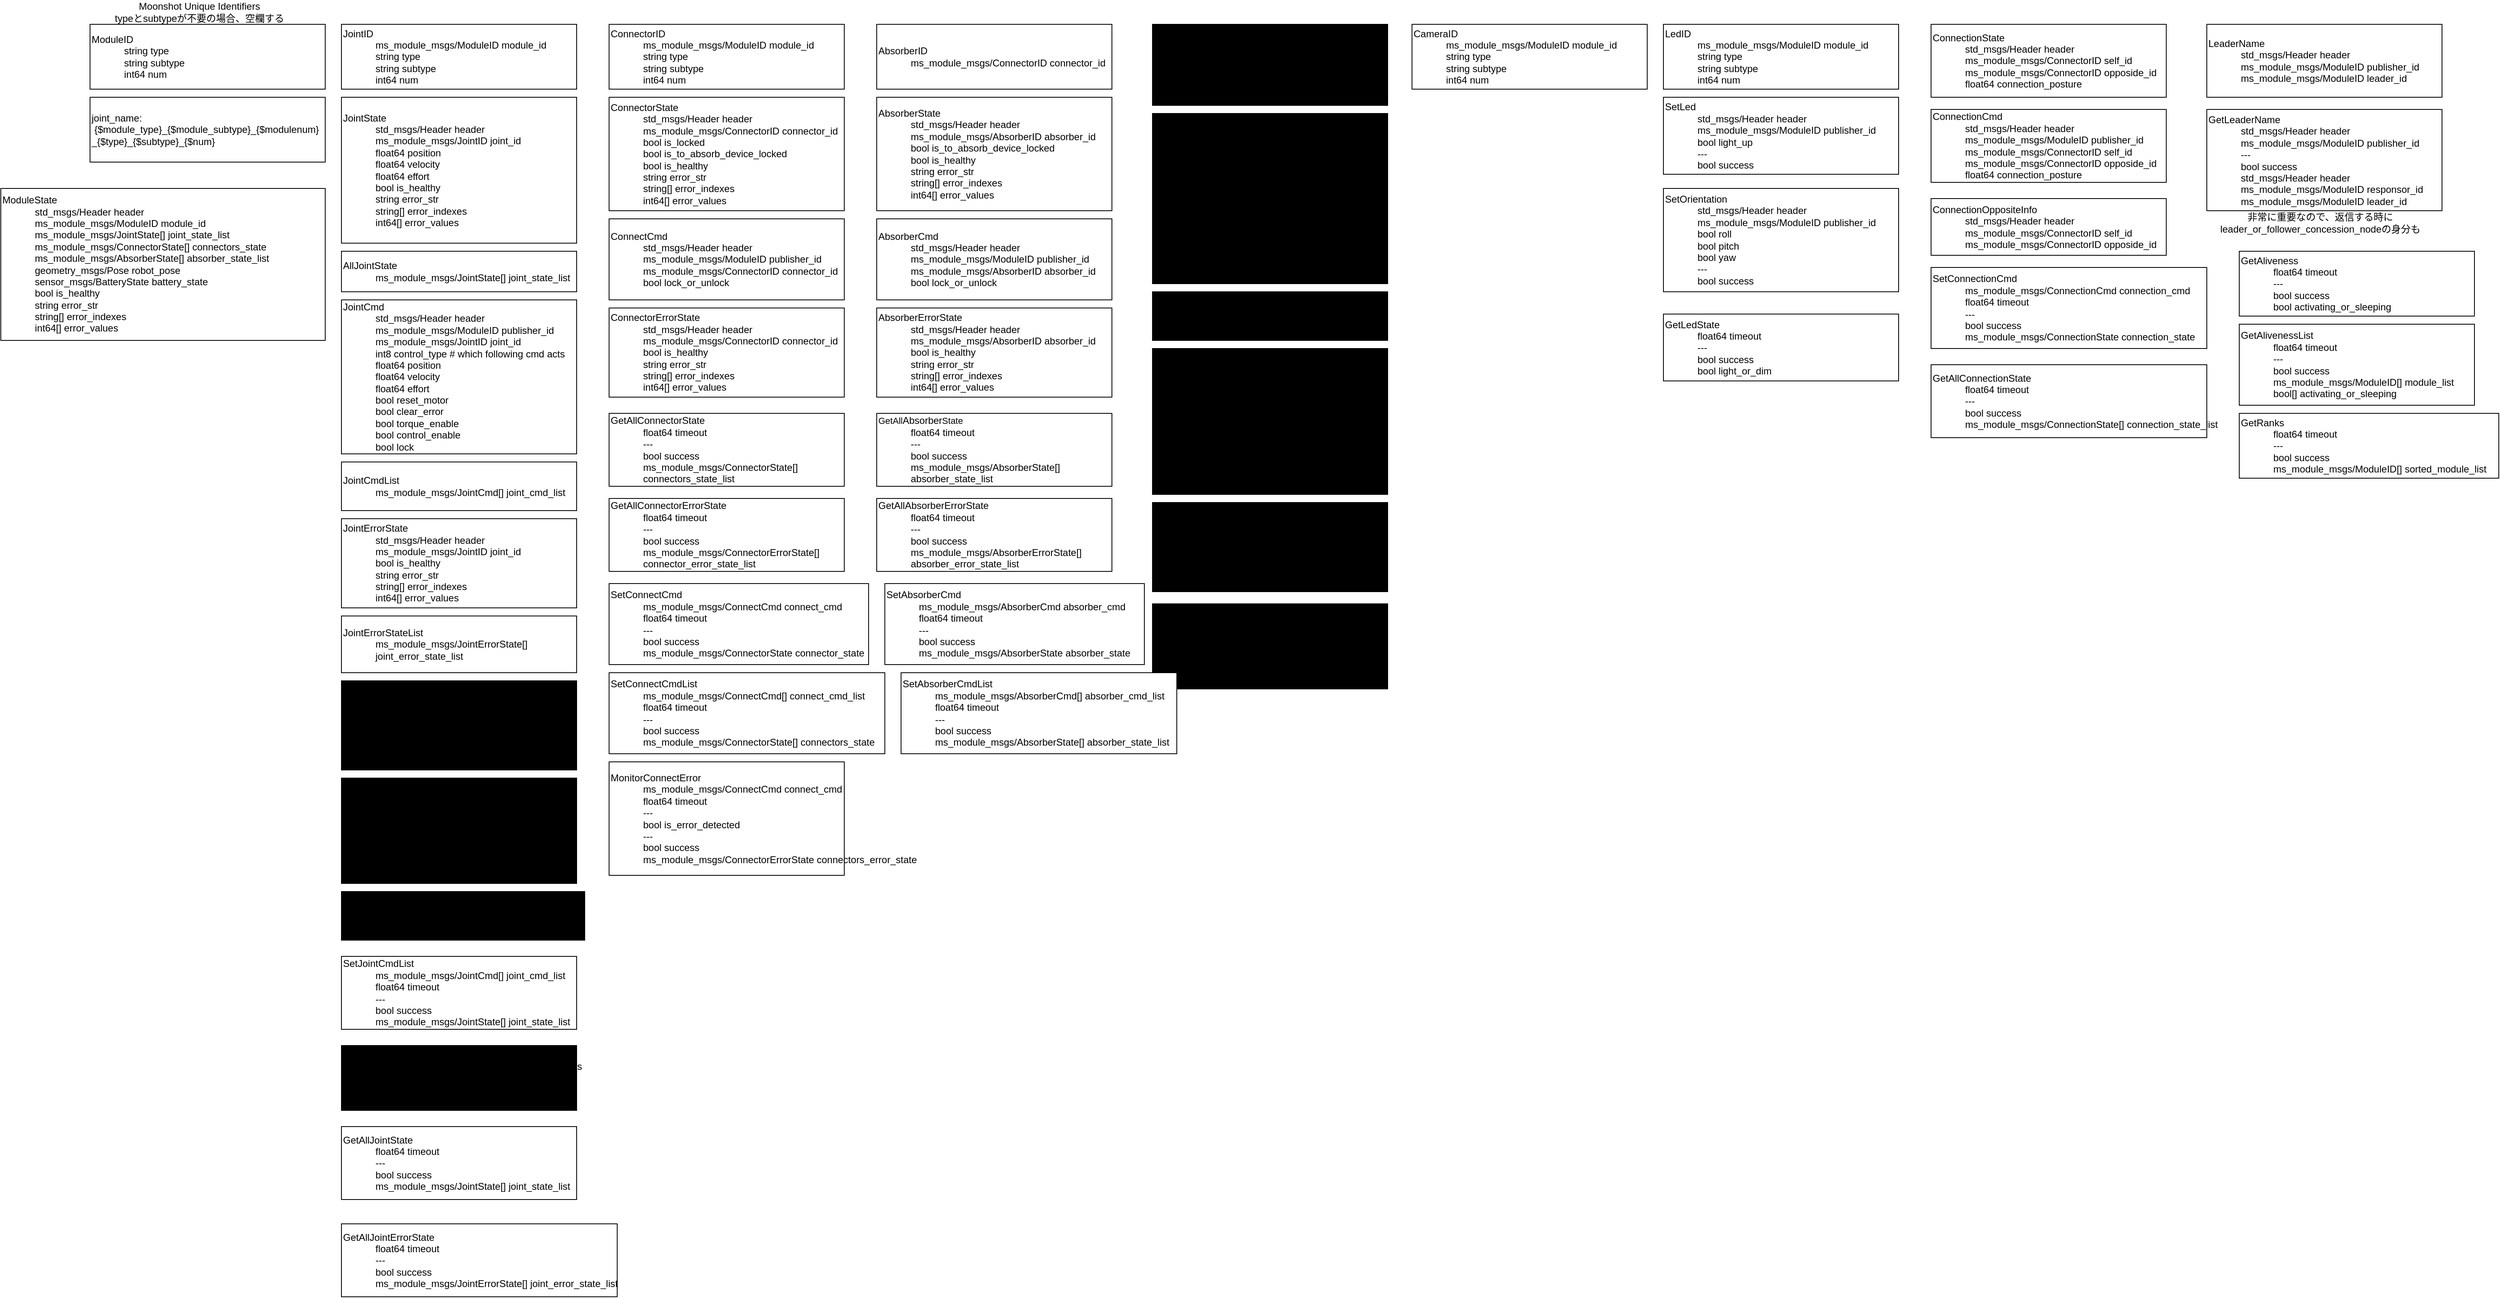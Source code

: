 <mxfile version="24.6.1" type="device">
  <diagram name="Page-1" id="bNAeaqj4cGjf8OWuCAYF">
    <mxGraphModel dx="2990" dy="621" grid="1" gridSize="10" guides="1" tooltips="1" connect="1" arrows="1" fold="1" page="1" pageScale="1" pageWidth="850" pageHeight="1100" math="0" shadow="0">
      <root>
        <mxCell id="0" />
        <mxCell id="1" parent="0" />
        <mxCell id="QrT2VM_feHwuqajHNbJx-2" value="&lt;div&gt;ConnectorID&lt;/div&gt;&lt;blockquote style=&quot;margin: 0px 0px 0px 40px; border: none; padding: 0px;&quot;&gt;ms_module_msgs/ModuleID&amp;nbsp;module_id&lt;div&gt;&lt;div&gt;string type&lt;/div&gt;&lt;div&gt;string subtype&lt;/div&gt;&lt;div&gt;&lt;span style=&quot;background-color: initial;&quot;&gt;int64 num&lt;/span&gt;&lt;/div&gt;&lt;/div&gt;&lt;/blockquote&gt;" style="rounded=0;whiteSpace=wrap;html=1;align=left;" parent="1" vertex="1">
          <mxGeometry x="-420" y="160" width="290" height="80" as="geometry" />
        </mxCell>
        <mxCell id="QrT2VM_feHwuqajHNbJx-3" value="&lt;div&gt;&lt;div&gt;MotorID&lt;/div&gt;&lt;blockquote style=&quot;margin: 0px 0px 0px 40px; border: none; padding: 0px;&quot;&gt;ms_module_msgs/MSUID module_id&lt;div&gt;ms_module_msgs/MSUID&amp;nbsp;&lt;span style=&quot;background-color: initial;&quot;&gt;proprietary_id&lt;/span&gt;&lt;/div&gt;&lt;div&gt;ms_module_msgs/MSUID&amp;nbsp;&lt;span style=&quot;background-color: initial;&quot;&gt;id&lt;/span&gt;&lt;span style=&quot;background-color: initial;&quot;&gt;&lt;br&gt;&lt;/span&gt;&lt;/div&gt;&lt;/blockquote&gt;&lt;/div&gt;" style="rounded=0;whiteSpace=wrap;html=1;align=left;fillColor=#000000;" parent="1" vertex="1">
          <mxGeometry x="250" y="160" width="290" height="100" as="geometry" />
        </mxCell>
        <mxCell id="QrT2VM_feHwuqajHNbJx-5" value="&lt;div&gt;JointID&lt;/div&gt;&lt;blockquote style=&quot;margin: 0 0 0 40px; border: none; padding: 0px;&quot;&gt;ms_module_msgs/ModuleID module_id&lt;div&gt;&lt;div&gt;string type&lt;/div&gt;&lt;div&gt;string subtype&lt;/div&gt;&lt;div&gt;&lt;span style=&quot;background-color: initial;&quot;&gt;int64 num&lt;/span&gt;&lt;/div&gt;&lt;/div&gt;&lt;/blockquote&gt;" style="rounded=0;whiteSpace=wrap;html=1;align=left;" parent="1" vertex="1">
          <mxGeometry x="-750" y="160" width="290" height="80" as="geometry" />
        </mxCell>
        <mxCell id="QrT2VM_feHwuqajHNbJx-6" value="&lt;div&gt;MotorState&lt;/div&gt;&lt;blockquote style=&quot;margin: 0 0 0 40px; border: none; padding: 0px;&quot;&gt;&lt;div&gt;&lt;div&gt;std_msgs/Header header&lt;/div&gt;&lt;/div&gt;&lt;/blockquote&gt;&lt;blockquote style=&quot;margin: 0 0 0 40px; border: none; padding: 0px;&quot;&gt;&lt;div&gt;ms_module_msgs/MotorID motor_id&lt;/div&gt;&lt;div&gt;float64 position&lt;/div&gt;&lt;div&gt;float64 velocity&lt;/div&gt;&lt;div&gt;float64 effort&lt;/div&gt;&lt;div&gt;&lt;div&gt;MoterLimits motor_limits&lt;/div&gt;&lt;/div&gt;&lt;div&gt;float64 electric_current&lt;/div&gt;&lt;div&gt;float64 electric_voltage&lt;/div&gt;&lt;div&gt;float64 temperature&lt;/div&gt;&lt;div&gt;bool is_healthy&lt;/div&gt;&lt;div&gt;&lt;div&gt;string error_str&lt;/div&gt;&lt;/div&gt;&lt;div&gt;&lt;span style=&quot;background-color: initial;&quot;&gt;string[] error_indexes&lt;/span&gt;&lt;br&gt;&lt;/div&gt;&lt;div&gt;int64[] error_values&lt;/div&gt;&lt;/blockquote&gt;" style="rounded=0;whiteSpace=wrap;html=1;align=left;fillColor=#000000;" parent="1" vertex="1">
          <mxGeometry x="250" y="270" width="290" height="210" as="geometry" />
        </mxCell>
        <mxCell id="QrT2VM_feHwuqajHNbJx-7" value="&lt;div&gt;MotorCmd&lt;/div&gt;&lt;blockquote style=&quot;margin: 0 0 0 40px; border: none; padding: 0px;&quot;&gt;&lt;div&gt;std_msgs/Header header&lt;/div&gt;&lt;div&gt;&lt;div&gt;&lt;div&gt;ms_module_msgs/ModuleID publisher_id&lt;/div&gt;&lt;div&gt;&lt;/div&gt;&lt;/div&gt;&lt;/div&gt;&lt;div&gt;ms_module_msgs/MotorID motor_id&lt;/div&gt;&lt;div&gt;int8 control_type&amp;nbsp;&lt;span style=&quot;background-color: initial;&quot;&gt;# which following cmd acts&lt;/span&gt;&lt;/div&gt;&lt;div&gt;float64 position&lt;/div&gt;&lt;div&gt;float64 velocity&lt;/div&gt;&lt;div&gt;&lt;span style=&quot;background-color: initial;&quot;&gt;float64 effort&lt;/span&gt;&lt;/div&gt;&lt;div&gt;&lt;span style=&quot;background-color: initial;&quot;&gt;bool reset&lt;/span&gt;&lt;br&gt;&lt;/div&gt;&lt;div&gt;bool torque_enable&lt;/div&gt;&lt;div&gt;bool control_enable&lt;/div&gt;&lt;div&gt;bool lock&lt;/div&gt;&lt;/blockquote&gt;" style="rounded=0;whiteSpace=wrap;html=1;align=left;fillColor=#000000;" parent="1" vertex="1">
          <mxGeometry x="250" y="560" width="290" height="180" as="geometry" />
        </mxCell>
        <mxCell id="QrT2VM_feHwuqajHNbJx-10" value="&lt;div&gt;JointState&lt;/div&gt;&lt;blockquote style=&quot;margin: 0 0 0 40px; border: none; padding: 0px;&quot;&gt;&lt;div&gt;std_msgs/Header header&lt;/div&gt;&lt;div&gt;ms_module_msgs/JointID joint_id&lt;/div&gt;&lt;div&gt;float64 position&lt;/div&gt;&lt;div&gt;float64 velocity&lt;/div&gt;&lt;div&gt;float64 effort&lt;/div&gt;&lt;div&gt;&lt;span style=&quot;background-color: initial;&quot;&gt;bool is_healthy&lt;/span&gt;&lt;br&gt;&lt;/div&gt;&lt;div&gt;string error_str&lt;/div&gt;&lt;div&gt;string[] error_indexes&lt;/div&gt;&lt;div&gt;int64[] error_values&lt;/div&gt;&lt;/blockquote&gt;" style="rounded=0;whiteSpace=wrap;html=1;align=left;" parent="1" vertex="1">
          <mxGeometry x="-750" y="250" width="290" height="180" as="geometry" />
        </mxCell>
        <mxCell id="QrT2VM_feHwuqajHNbJx-11" value="&lt;div&gt;JointCmdList&lt;/div&gt;&lt;blockquote style=&quot;margin: 0 0 0 40px; border: none; padding: 0px;&quot;&gt;&lt;span style=&quot;background-color: initial;&quot;&gt;ms_module_msgs/&lt;/span&gt;JointCmd[] joint_cmd_list&lt;br&gt;&lt;/blockquote&gt;" style="rounded=0;whiteSpace=wrap;html=1;align=left;" parent="1" vertex="1">
          <mxGeometry x="-750" y="700" width="290" height="60" as="geometry" />
        </mxCell>
        <mxCell id="QrT2VM_feHwuqajHNbJx-12" value="&lt;div&gt;JointCmd&lt;/div&gt;&lt;blockquote style=&quot;margin: 0 0 0 40px; border: none; padding: 0px;&quot;&gt;&lt;div&gt;std_msgs/Header header&lt;/div&gt;&lt;div&gt;&lt;div&gt;ms_module_msgs/ModuleID publisher_id&lt;/div&gt;&lt;div&gt;&lt;/div&gt;&lt;/div&gt;&lt;div&gt;ms_module_msgs/JointID joint_id&lt;/div&gt;&lt;div&gt;&lt;div&gt;int8 control_type # which following cmd acts&lt;/div&gt;&lt;/div&gt;&lt;div&gt;float64 position&lt;/div&gt;&lt;div&gt;float64 velocity&lt;/div&gt;&lt;div&gt;float64 effort&lt;/div&gt;&lt;div&gt;&lt;div&gt;bool reset_motor&lt;/div&gt;&lt;/div&gt;&lt;div&gt;bool clear_error&lt;/div&gt;&lt;div&gt;bool torque_enable&lt;/div&gt;&lt;div&gt;bool control_enable&lt;/div&gt;&lt;div&gt;bool lock&lt;br&gt;&lt;/div&gt;&lt;/blockquote&gt;" style="rounded=0;whiteSpace=wrap;html=1;align=left;" parent="1" vertex="1">
          <mxGeometry x="-750" y="500" width="290" height="190" as="geometry" />
        </mxCell>
        <mxCell id="QrT2VM_feHwuqajHNbJx-13" value="&lt;div&gt;ConnectorState&lt;/div&gt;&lt;blockquote style=&quot;margin: 0 0 0 40px; border: none; padding: 0px;&quot;&gt;&lt;div&gt;std_msgs/Header header&lt;/div&gt;&lt;div&gt;ms_module_msgs/ConnectorID connector_id&lt;/div&gt;&lt;div&gt;&lt;div&gt;bool is_locked&lt;/div&gt;&lt;div&gt;bool is_to_absorb_device_locked&lt;/div&gt;&lt;div&gt;&lt;span style=&quot;background-color: initial;&quot;&gt;bool is_healthy&lt;/span&gt;&lt;br&gt;&lt;/div&gt;&lt;/div&gt;&lt;div&gt;string error_str&lt;/div&gt;&lt;div&gt;string[] error_indexes&lt;/div&gt;&lt;div&gt;int64[] error_values&lt;/div&gt;&lt;/blockquote&gt;" style="rounded=0;whiteSpace=wrap;html=1;align=left;" parent="1" vertex="1">
          <mxGeometry x="-420" y="250" width="290" height="140" as="geometry" />
        </mxCell>
        <mxCell id="QrT2VM_feHwuqajHNbJx-15" value="&lt;div&gt;ConnectionState&lt;/div&gt;&lt;blockquote style=&quot;margin: 0 0 0 40px; border: none; padding: 0px;&quot;&gt;&lt;div&gt;std_msgs/Header header&lt;/div&gt;&lt;div&gt;ms_module_msgs/ConnectorID self_id&lt;/div&gt;&lt;div&gt;ms_module_msgs/ConnectorID opposide_id&lt;/div&gt;&lt;div&gt;&lt;span style=&quot;background-color: initial;&quot;&gt;float64 connection_posture&lt;/span&gt;&lt;/div&gt;&lt;/blockquote&gt;" style="rounded=0;whiteSpace=wrap;html=1;align=left;" parent="1" vertex="1">
          <mxGeometry x="1210" y="160" width="290" height="90" as="geometry" />
        </mxCell>
        <mxCell id="QrT2VM_feHwuqajHNbJx-17" value="&lt;div&gt;ConnectionCmd&lt;/div&gt;&lt;blockquote style=&quot;margin: 0 0 0 40px; border: none; padding: 0px;&quot;&gt;&lt;div&gt;std_msgs/Header header&lt;/div&gt;&lt;div&gt;&lt;div&gt;&lt;div&gt;ms_module_msgs/ModuleID publisher_id&lt;/div&gt;&lt;div&gt;&lt;/div&gt;&lt;/div&gt;&lt;/div&gt;&lt;div&gt;ms_module_msgs/ConnectorID self_id&lt;/div&gt;&lt;div&gt;ms_module_msgs/ConnectorID opposide_id&lt;/div&gt;&lt;div&gt;&lt;span style=&quot;background-color: initial;&quot;&gt;float64 connection_posture&lt;/span&gt;&lt;/div&gt;&lt;/blockquote&gt;" style="rounded=0;whiteSpace=wrap;html=1;align=left;" parent="1" vertex="1">
          <mxGeometry x="1210" y="265" width="290" height="90" as="geometry" />
        </mxCell>
        <mxCell id="QrT2VM_feHwuqajHNbJx-19" value="&lt;div&gt;&lt;span style=&quot;text-align: center; text-wrap: nowrap; background-color: rgb(255, 255, 255);&quot;&gt;&lt;font style=&quot;font-size: 12px;&quot;&gt;ConnectionOppositeInfo&lt;/font&gt;&lt;/span&gt;&lt;/div&gt;&lt;blockquote style=&quot;margin: 0 0 0 40px; border: none; padding: 0px;&quot;&gt;&lt;div&gt;std_msgs/Header header&lt;/div&gt;&lt;div&gt;&lt;div&gt;ms_module_msgs/ConnectorID self_id&lt;/div&gt;&lt;/div&gt;&lt;div&gt;ms_module_msgs/ConnectorID opposide_id&lt;/div&gt;&lt;/blockquote&gt;" style="rounded=0;whiteSpace=wrap;html=1;align=left;" parent="1" vertex="1">
          <mxGeometry x="1210" y="375" width="290" height="70" as="geometry" />
        </mxCell>
        <mxCell id="QrT2VM_feHwuqajHNbJx-20" value="&lt;div&gt;MotorErrorState&lt;/div&gt;&lt;blockquote style=&quot;margin: 0 0 0 40px; border: none; padding: 0px;&quot;&gt;&lt;div&gt;&lt;div&gt;std_msgs/Header header&lt;/div&gt;&lt;/div&gt;&lt;/blockquote&gt;&lt;blockquote style=&quot;margin: 0 0 0 40px; border: none; padding: 0px;&quot;&gt;&lt;div&gt;ms_module_msgs/MotorID motor_id&lt;/div&gt;&lt;div&gt;bool is_healthy&lt;/div&gt;&lt;div&gt;&lt;div&gt;string error_str&lt;/div&gt;&lt;/div&gt;&lt;div&gt;&lt;span style=&quot;background-color: initial;&quot;&gt;string[] error_indexes&lt;/span&gt;&lt;br&gt;&lt;/div&gt;&lt;div&gt;int64[] error_values&lt;/div&gt;&lt;/blockquote&gt;" style="rounded=0;whiteSpace=wrap;html=1;align=left;fillColor=#000000;" parent="1" vertex="1">
          <mxGeometry x="250" y="750" width="290" height="110" as="geometry" />
        </mxCell>
        <mxCell id="QrT2VM_feHwuqajHNbJx-21" value="&lt;div&gt;ConnectorErrorState&lt;/div&gt;&lt;blockquote style=&quot;margin: 0 0 0 40px; border: none; padding: 0px;&quot;&gt;&lt;div&gt;&lt;div&gt;std_msgs/Header header&lt;/div&gt;&lt;/div&gt;&lt;/blockquote&gt;&lt;blockquote style=&quot;margin: 0 0 0 40px; border: none; padding: 0px;&quot;&gt;&lt;div&gt;ms_module_msgs/ConnectorID connector_id&lt;/div&gt;&lt;div&gt;bool is_healthy&lt;/div&gt;&lt;div&gt;&lt;div&gt;string error_str&lt;/div&gt;&lt;/div&gt;&lt;div&gt;&lt;span style=&quot;background-color: initial;&quot;&gt;string[] error_indexes&lt;/span&gt;&lt;br&gt;&lt;/div&gt;&lt;div&gt;int64[] error_values&lt;/div&gt;&lt;/blockquote&gt;" style="rounded=0;whiteSpace=wrap;html=1;align=left;" parent="1" vertex="1">
          <mxGeometry x="-420" y="510" width="290" height="110" as="geometry" />
        </mxCell>
        <mxCell id="QrT2VM_feHwuqajHNbJx-22" value="&lt;div&gt;JointErrorState&lt;/div&gt;&lt;blockquote style=&quot;margin: 0 0 0 40px; border: none; padding: 0px;&quot;&gt;&lt;div&gt;&lt;div&gt;std_msgs/Header header&lt;/div&gt;&lt;/div&gt;&lt;/blockquote&gt;&lt;blockquote style=&quot;margin: 0 0 0 40px; border: none; padding: 0px;&quot;&gt;&lt;div&gt;ms_module_msgs/JointID joint_id&lt;/div&gt;&lt;div&gt;bool is_healthy&lt;/div&gt;&lt;div&gt;&lt;div&gt;string error_str&lt;/div&gt;&lt;/div&gt;&lt;div&gt;&lt;span style=&quot;background-color: initial;&quot;&gt;string[] error_indexes&lt;/span&gt;&lt;br&gt;&lt;/div&gt;&lt;div&gt;int64[] error_values&lt;/div&gt;&lt;/blockquote&gt;" style="rounded=0;whiteSpace=wrap;html=1;align=left;" parent="1" vertex="1">
          <mxGeometry x="-750" y="770" width="290" height="110" as="geometry" />
        </mxCell>
        <mxCell id="QrT2VM_feHwuqajHNbJx-23" value="&lt;div&gt;ConnectCmd&lt;/div&gt;&lt;blockquote style=&quot;margin: 0 0 0 40px; border: none; padding: 0px;&quot;&gt;&lt;div&gt;std_msgs/Header header&lt;/div&gt;&lt;div&gt;&lt;div&gt;&lt;div&gt;ms_module_msgs/ModuleID publisher_id&lt;/div&gt;&lt;div&gt;&lt;/div&gt;&lt;/div&gt;&lt;/div&gt;&lt;div&gt;ms_module_msgs/ConnectorID&amp;nbsp;&lt;span style=&quot;background-color: initial;&quot;&gt;connector_id&lt;/span&gt;&lt;/div&gt;&lt;div&gt;&lt;div&gt;bool lock_or_unlock&lt;/div&gt;&lt;/div&gt;&lt;/blockquote&gt;" style="rounded=0;whiteSpace=wrap;html=1;align=left;" parent="1" vertex="1">
          <mxGeometry x="-420" y="400" width="290" height="100" as="geometry" />
        </mxCell>
        <mxCell id="QrT2VM_feHwuqajHNbJx-25" value="&lt;div&gt;SetJointCmdList&lt;/div&gt;&lt;blockquote style=&quot;margin: 0 0 0 40px; border: none; padding: 0px;&quot;&gt;ms_module_msgs/&lt;span style=&quot;background-color: initial;&quot;&gt;JointCmd[] joint_cmd_list&lt;/span&gt;&lt;div&gt;float64 timeout&lt;/div&gt;&lt;div&gt;---&lt;/div&gt;&lt;div&gt;bool success&lt;/div&gt;&lt;div&gt;&lt;div&gt;&lt;span style=&quot;background-color: initial;&quot;&gt;ms_module_msgs/&lt;/span&gt;JointState[] joint_state_list&lt;/div&gt;&lt;blockquote style=&quot;margin: 0px 0px 0px 40px; border: none; padding: 0px;&quot;&gt;&lt;/blockquote&gt;&lt;/div&gt;&lt;blockquote style=&quot;margin: 0px 0px 0px 40px; border: none; padding: 0px;&quot;&gt;&lt;/blockquote&gt;&lt;/blockquote&gt;" style="rounded=0;whiteSpace=wrap;html=1;align=left;" parent="1" vertex="1">
          <mxGeometry x="-750" y="1310" width="290" height="90" as="geometry" />
        </mxCell>
        <mxCell id="QrT2VM_feHwuqajHNbJx-26" value="&lt;div&gt;SetJointsLimits&lt;/div&gt;&lt;blockquote style=&quot;margin: 0 0 0 40px; border: none; padding: 0px;&quot;&gt;ms_module_msgs/&lt;span style=&quot;background-color: initial;&quot;&gt;JointLimitsCmd&lt;/span&gt;[]&amp;nbsp;&lt;span style=&quot;background-color: initial;&quot;&gt;joints_limits&lt;/span&gt;&lt;div&gt;float64 timeout&lt;/div&gt;&lt;div&gt;---&lt;/div&gt;&lt;div&gt;bool success&lt;/div&gt;&lt;div&gt;&lt;blockquote style=&quot;margin: 0px 0px 0px 40px; border: none; padding: 0px;&quot;&gt;&lt;/blockquote&gt;&lt;/div&gt;&lt;blockquote style=&quot;margin: 0px 0px 0px 40px; border: none; padding: 0px;&quot;&gt;&lt;/blockquote&gt;&lt;/blockquote&gt;" style="rounded=0;whiteSpace=wrap;html=1;align=left;fillColor=#000000;" parent="1" vertex="1">
          <mxGeometry x="-750" y="1420" width="290" height="80" as="geometry" />
        </mxCell>
        <mxCell id="QrT2VM_feHwuqajHNbJx-27" value="&lt;div&gt;MotorLimits&lt;/div&gt;&lt;blockquote style=&quot;margin: 0 0 0 40px; border: none; padding: 0px;&quot;&gt;float64 min_angle&lt;/blockquote&gt;&lt;blockquote style=&quot;margin: 0 0 0 40px; border: none; padding: 0px;&quot;&gt;float64 max_angle&lt;br&gt;&lt;/blockquote&gt;&lt;blockquote style=&quot;margin: 0 0 0 40px; border: none; padding: 0px;&quot;&gt;float64 max_velocity&lt;br&gt;&lt;/blockquote&gt;&lt;blockquote style=&quot;margin: 0 0 0 40px; border: none; padding: 0px;&quot;&gt;float64 max_effort&lt;/blockquote&gt;" style="rounded=0;whiteSpace=wrap;html=1;align=left;fillColor=#000000;" parent="1" vertex="1">
          <mxGeometry x="250" y="875" width="290" height="105" as="geometry" />
        </mxCell>
        <mxCell id="QrT2VM_feHwuqajHNbJx-28" value="&lt;div&gt;JointLimits&lt;/div&gt;&lt;blockquote style=&quot;margin: 0px 0px 0px 40px; border: none; padding: 0px;&quot;&gt;float64 min_angle&lt;/blockquote&gt;&lt;blockquote style=&quot;margin: 0px 0px 0px 40px; border: none; padding: 0px;&quot;&gt;float64 max_angle&lt;br&gt;&lt;/blockquote&gt;&lt;blockquote style=&quot;margin: 0px 0px 0px 40px; border: none; padding: 0px;&quot;&gt;float64 max_velocity&lt;br&gt;&lt;/blockquote&gt;&lt;blockquote style=&quot;margin: 0px 0px 0px 40px; border: none; padding: 0px;&quot;&gt;float64 max_effort&lt;/blockquote&gt;" style="rounded=0;whiteSpace=wrap;html=1;align=left;fillColor=#000000;" parent="1" vertex="1">
          <mxGeometry x="-750" y="970" width="290" height="110" as="geometry" />
        </mxCell>
        <mxCell id="QrT2VM_feHwuqajHNbJx-29" value="&lt;div&gt;&lt;span style=&quot;background-color: rgb(255, 255, 255); text-align: center; text-wrap: nowrap;&quot;&gt;&lt;font style=&quot;font-size: 12px;&quot;&gt;GetAllJointErrorState&lt;/font&gt;&lt;/span&gt;&lt;/div&gt;&lt;blockquote style=&quot;margin: 0 0 0 40px; border: none; padding: 0px;&quot;&gt;&lt;div&gt;&lt;div&gt;&lt;span style=&quot;background-color: initial;&quot;&gt;float64 timeout&lt;/span&gt;&lt;br&gt;&lt;/div&gt;&lt;/div&gt;&lt;div&gt;---&lt;/div&gt;&lt;div&gt;bool success&lt;/div&gt;&lt;div&gt;&lt;div&gt;&lt;span style=&quot;background-color: initial;&quot;&gt;ms_module_msgs/&lt;/span&gt;&lt;span style=&quot;background-color: initial;&quot;&gt;JointErrorState&lt;/span&gt;[]&amp;nbsp;&lt;span style=&quot;background-color: initial;&quot;&gt;joint_error_state_list&lt;/span&gt;&lt;/div&gt;&lt;blockquote style=&quot;margin: 0px 0px 0px 40px; border: none; padding: 0px;&quot;&gt;&lt;div&gt;&lt;/div&gt;&lt;/blockquote&gt;&lt;/div&gt;&lt;div&gt;&lt;blockquote style=&quot;margin: 0px 0px 0px 40px; border: none; padding: 0px;&quot;&gt;&lt;/blockquote&gt;&lt;/div&gt;&lt;blockquote style=&quot;margin: 0px 0px 0px 40px; border: none; padding: 0px;&quot;&gt;&lt;/blockquote&gt;&lt;/blockquote&gt;" style="rounded=0;whiteSpace=wrap;html=1;align=left;" parent="1" vertex="1">
          <mxGeometry x="-750" y="1640" width="340" height="90" as="geometry" />
        </mxCell>
        <mxCell id="QrT2VM_feHwuqajHNbJx-30" value="&lt;div&gt;AllJointState&lt;/div&gt;&lt;blockquote style=&quot;margin: 0 0 0 40px; border: none; padding: 0px;&quot;&gt;&lt;div&gt;ms_module_msgs/JointState[] joint_state_list&lt;/div&gt;&lt;/blockquote&gt;" style="rounded=0;whiteSpace=wrap;html=1;align=left;" parent="1" vertex="1">
          <mxGeometry x="-750" y="440" width="290" height="50" as="geometry" />
        </mxCell>
        <mxCell id="QrT2VM_feHwuqajHNbJx-31" value="&lt;div&gt;JointErrorStateList&lt;/div&gt;&lt;blockquote style=&quot;margin: 0 0 0 40px; border: none; padding: 0px;&quot;&gt;&lt;span style=&quot;background-color: initial;&quot;&gt;ms_module_msgs/&lt;/span&gt;&lt;span style=&quot;background-color: initial;&quot;&gt;JointErrorState&lt;/span&gt;[] joint_error_state_list&lt;br&gt;&lt;/blockquote&gt;" style="rounded=0;whiteSpace=wrap;html=1;align=left;" parent="1" vertex="1">
          <mxGeometry x="-750" y="890" width="290" height="70" as="geometry" />
        </mxCell>
        <mxCell id="QrT2VM_feHwuqajHNbJx-33" value="&lt;div&gt;CameraID&lt;/div&gt;&lt;blockquote style=&quot;margin: 0 0 0 40px; border: none; padding: 0px;&quot;&gt;&lt;span style=&quot;background-color: initial;&quot;&gt;ms_module_msgs/ModuleID&lt;/span&gt;&amp;nbsp;module_id&lt;/blockquote&gt;&lt;blockquote style=&quot;margin: 0 0 0 40px; border: none; padding: 0px;&quot;&gt;&lt;div&gt;string type&lt;/div&gt;&lt;div&gt;string subtype&lt;/div&gt;&lt;div&gt;&lt;span style=&quot;background-color: initial;&quot;&gt;int64 num&lt;/span&gt;&lt;/div&gt;&lt;/blockquote&gt;" style="rounded=0;whiteSpace=wrap;html=1;align=left;" parent="1" vertex="1">
          <mxGeometry x="570" y="160" width="290" height="80" as="geometry" />
        </mxCell>
        <mxCell id="QrT2VM_feHwuqajHNbJx-34" value="&lt;div&gt;LedID&lt;/div&gt;&lt;blockquote style=&quot;margin: 0 0 0 40px; border: none; padding: 0px;&quot;&gt;ms_module_msgs/&lt;span style=&quot;background-color: initial;&quot;&gt;ModuleID&lt;/span&gt;&amp;nbsp;module_id&lt;div&gt;&lt;div&gt;string type&lt;/div&gt;&lt;div&gt;string subtype&lt;/div&gt;&lt;div&gt;&lt;span style=&quot;background-color: initial;&quot;&gt;int64 num&lt;/span&gt;&lt;/div&gt;&lt;/div&gt;&lt;/blockquote&gt;" style="rounded=0;whiteSpace=wrap;html=1;align=left;" parent="1" vertex="1">
          <mxGeometry x="880" y="160" width="290" height="80" as="geometry" />
        </mxCell>
        <mxCell id="QrT2VM_feHwuqajHNbJx-36" value="&lt;div&gt;&lt;span style=&quot;background-color: rgb(255, 255, 255); text-align: center; text-wrap: nowrap;&quot;&gt;&lt;font style=&quot;font-size: 12px;&quot;&gt;GetAllJointState&lt;/font&gt;&lt;/span&gt;&lt;/div&gt;&lt;blockquote style=&quot;margin: 0 0 0 40px; border: none; padding: 0px;&quot;&gt;&lt;div&gt;&lt;div&gt;&lt;span style=&quot;background-color: initial;&quot;&gt;float64 timeout&lt;/span&gt;&lt;br&gt;&lt;/div&gt;&lt;/div&gt;&lt;div&gt;---&lt;/div&gt;&lt;div&gt;bool success&lt;/div&gt;&lt;div&gt;&lt;div&gt;&lt;span style=&quot;background-color: initial;&quot;&gt;ms_module_msgs/&lt;/span&gt;JointState[] joint_state_list&lt;br&gt;&lt;/div&gt;&lt;blockquote style=&quot;margin: 0px 0px 0px 40px; border: none; padding: 0px;&quot;&gt;&lt;div&gt;&lt;/div&gt;&lt;/blockquote&gt;&lt;/div&gt;&lt;div&gt;&lt;blockquote style=&quot;margin: 0px 0px 0px 40px; border: none; padding: 0px;&quot;&gt;&lt;/blockquote&gt;&lt;/div&gt;&lt;blockquote style=&quot;margin: 0px 0px 0px 40px; border: none; padding: 0px;&quot;&gt;&lt;/blockquote&gt;&lt;/blockquote&gt;" style="rounded=0;whiteSpace=wrap;html=1;align=left;" parent="1" vertex="1">
          <mxGeometry x="-750" y="1520" width="290" height="90" as="geometry" />
        </mxCell>
        <mxCell id="QrT2VM_feHwuqajHNbJx-37" value="&lt;div&gt;&lt;span style=&quot;background-color: rgb(255, 255, 255); font-size: 11px; text-align: center; text-wrap: nowrap;&quot;&gt;GetAll&lt;/span&gt;Absorber&lt;span style=&quot;background-color: rgb(255, 255, 255); font-size: 11px; text-align: center; text-wrap: nowrap;&quot;&gt;State&lt;/span&gt;&lt;/div&gt;&lt;blockquote style=&quot;margin: 0 0 0 40px; border: none; padding: 0px;&quot;&gt;&lt;div&gt;&lt;div&gt;&lt;span style=&quot;background-color: initial;&quot;&gt;float64 timeout&lt;/span&gt;&lt;br&gt;&lt;/div&gt;&lt;/div&gt;&lt;div&gt;---&lt;/div&gt;&lt;div&gt;bool success&lt;/div&gt;&lt;div&gt;&lt;div&gt;&lt;span style=&quot;background-color: initial;&quot;&gt;ms_module_msgs/&lt;/span&gt;&lt;span style=&quot;background-color: initial;&quot;&gt;AbsorberState&lt;/span&gt;[] absorber_state_list&lt;br&gt;&lt;/div&gt;&lt;blockquote style=&quot;margin: 0px 0px 0px 40px; border: none; padding: 0px;&quot;&gt;&lt;div&gt;&lt;/div&gt;&lt;/blockquote&gt;&lt;/div&gt;&lt;div&gt;&lt;blockquote style=&quot;margin: 0px 0px 0px 40px; border: none; padding: 0px;&quot;&gt;&lt;/blockquote&gt;&lt;/div&gt;&lt;blockquote style=&quot;margin: 0px 0px 0px 40px; border: none; padding: 0px;&quot;&gt;&lt;/blockquote&gt;&lt;/blockquote&gt;" style="rounded=0;whiteSpace=wrap;html=1;align=left;" parent="1" vertex="1">
          <mxGeometry x="-90" y="640" width="290" height="90" as="geometry" />
        </mxCell>
        <mxCell id="QrT2VM_feHwuqajHNbJx-38" value="&lt;div&gt;&lt;span style=&quot;background-color: initial;&quot;&gt;GetAllConnectorErrorState&lt;/span&gt;&lt;/div&gt;&lt;blockquote style=&quot;margin: 0 0 0 40px; border: none; padding: 0px;&quot;&gt;&lt;div&gt;&lt;div&gt;&lt;span style=&quot;background-color: initial;&quot;&gt;float64 timeout&lt;/span&gt;&lt;br&gt;&lt;/div&gt;&lt;/div&gt;&lt;div&gt;---&lt;/div&gt;&lt;div&gt;bool success&lt;/div&gt;&lt;div&gt;&lt;div&gt;&lt;span style=&quot;background-color: initial;&quot;&gt;ms_module_msgs/&lt;/span&gt;ConnectorErrorState[] connector_error_state_list&lt;br&gt;&lt;/div&gt;&lt;blockquote style=&quot;margin: 0px 0px 0px 40px; border: none; padding: 0px;&quot;&gt;&lt;div&gt;&lt;/div&gt;&lt;/blockquote&gt;&lt;/div&gt;&lt;div&gt;&lt;blockquote style=&quot;margin: 0px 0px 0px 40px; border: none; padding: 0px;&quot;&gt;&lt;/blockquote&gt;&lt;/div&gt;&lt;blockquote style=&quot;margin: 0px 0px 0px 40px; border: none; padding: 0px;&quot;&gt;&lt;/blockquote&gt;&lt;/blockquote&gt;" style="rounded=0;whiteSpace=wrap;html=1;align=left;" parent="1" vertex="1">
          <mxGeometry x="-420" y="745" width="290" height="90" as="geometry" />
        </mxCell>
        <mxCell id="QrT2VM_feHwuqajHNbJx-39" value="&lt;div&gt;JointLimitsCmd&lt;/div&gt;&lt;div&gt;&lt;blockquote style=&quot;margin: 0px 0px 0px 40px; border: none; padding: 0px;&quot;&gt;std_msgs/Header header&lt;/blockquote&gt;&lt;blockquote style=&quot;margin: 0px 0px 0px 40px; border: none; padding: 0px;&quot;&gt;&lt;div&gt;&lt;div&gt;ms_module_msgs/ModuleID publisher_id&lt;/div&gt;&lt;div&gt;&lt;/div&gt;&lt;/div&gt;&lt;/blockquote&gt;&lt;blockquote style=&quot;margin: 0px 0px 0px 40px; border: none; padding: 0px;&quot;&gt;ms_module_msgs/JointID joint_id&lt;/blockquote&gt;&lt;/div&gt;&lt;blockquote style=&quot;margin: 0px 0px 0px 40px; border: none; padding: 0px;&quot;&gt;float64 min_angle&lt;/blockquote&gt;&lt;blockquote style=&quot;margin: 0px 0px 0px 40px; border: none; padding: 0px;&quot;&gt;float64 max_angle&lt;br&gt;&lt;/blockquote&gt;&lt;blockquote style=&quot;margin: 0px 0px 0px 40px; border: none; padding: 0px;&quot;&gt;float64 max_velocity&lt;br&gt;&lt;/blockquote&gt;&lt;blockquote style=&quot;margin: 0px 0px 0px 40px; border: none; padding: 0px;&quot;&gt;float64 max_effort&lt;/blockquote&gt;" style="rounded=0;whiteSpace=wrap;html=1;align=left;fillColor=#000000;" parent="1" vertex="1">
          <mxGeometry x="-750" y="1090" width="290" height="130" as="geometry" />
        </mxCell>
        <mxCell id="QrT2VM_feHwuqajHNbJx-40" value="&lt;div&gt;&lt;span style=&quot;background-color: rgb(255, 255, 255); text-align: center; text-wrap: nowrap;&quot;&gt;&lt;font style=&quot;font-size: 12px;&quot;&gt;SetConnectCmdList&lt;/font&gt;&lt;/span&gt;&lt;/div&gt;&lt;blockquote style=&quot;margin: 0 0 0 40px; border: none; padding: 0px;&quot;&gt;ms_module_msgs/&lt;span style=&quot;background-color: initial;&quot;&gt;ConnectCmd[]&lt;/span&gt;&amp;nbsp;connect_cmd_list&lt;span style=&quot;background-color: initial;&quot;&gt;&lt;br&gt;&lt;/span&gt;&lt;/blockquote&gt;&lt;blockquote style=&quot;margin: 0 0 0 40px; border: none; padding: 0px;&quot;&gt;&lt;div&gt;&lt;div&gt;&lt;span style=&quot;background-color: initial;&quot;&gt;float64 timeout&lt;/span&gt;&lt;br&gt;&lt;/div&gt;&lt;/div&gt;&lt;div&gt;---&lt;/div&gt;&lt;div&gt;bool success&lt;/div&gt;&lt;div&gt;&lt;div&gt;&lt;span style=&quot;background-color: initial;&quot;&gt;ms_module_msgs/&lt;/span&gt;ConnectorState[] connectors_state&lt;/div&gt;&lt;blockquote style=&quot;margin: 0px 0px 0px 40px; border: none; padding: 0px;&quot;&gt;&lt;/blockquote&gt;&lt;/div&gt;&lt;div&gt;&lt;blockquote style=&quot;margin: 0px 0px 0px 40px; border: none; padding: 0px;&quot;&gt;&lt;div&gt;&lt;/div&gt;&lt;/blockquote&gt;&lt;/div&gt;&lt;div&gt;&lt;blockquote style=&quot;margin: 0px 0px 0px 40px; border: none; padding: 0px;&quot;&gt;&lt;/blockquote&gt;&lt;/div&gt;&lt;blockquote style=&quot;margin: 0px 0px 0px 40px; border: none; padding: 0px;&quot;&gt;&lt;/blockquote&gt;&lt;/blockquote&gt;" style="rounded=0;whiteSpace=wrap;html=1;align=left;" parent="1" vertex="1">
          <mxGeometry x="-420" y="960" width="340" height="100" as="geometry" />
        </mxCell>
        <mxCell id="QrT2VM_feHwuqajHNbJx-41" value="&lt;div&gt;&lt;span style=&quot;background-color: rgb(255, 255, 255); text-align: center; text-wrap: nowrap;&quot;&gt;&lt;font style=&quot;font-size: 12px;&quot;&gt;MonitorConnectError&lt;/font&gt;&lt;/span&gt;&lt;/div&gt;&lt;blockquote style=&quot;margin: 0 0 0 40px; border: none; padding: 0px;&quot;&gt;&lt;div&gt;&lt;div&gt;ms_module_msgs/&lt;span style=&quot;background-color: initial;&quot;&gt;ConnectCmd connect_cmd&lt;/span&gt;&lt;/div&gt;&lt;/div&gt;&lt;div&gt;&lt;div&gt;&lt;span style=&quot;background-color: initial;&quot;&gt;float64 timeout&lt;/span&gt;&lt;/div&gt;&lt;/div&gt;&lt;div&gt;&lt;span style=&quot;background-color: initial;&quot;&gt;---&lt;/span&gt;&lt;br&gt;&lt;/div&gt;&lt;/blockquote&gt;&lt;blockquote style=&quot;margin: 0 0 0 40px; border: none; padding: 0px;&quot;&gt;&lt;div&gt;bool is_error_detected&lt;/div&gt;&lt;div&gt;&lt;div&gt;---&lt;/div&gt;&lt;div&gt;&lt;div&gt;bool success&lt;/div&gt;&lt;div&gt;&lt;span style=&quot;background-color: initial;&quot;&gt;ms_module_msgs/&lt;/span&gt;ConnectorErrorState&amp;nbsp;&lt;span style=&quot;background-color: initial;&quot;&gt;connectors_error_state&lt;/span&gt;&lt;br&gt;&lt;/div&gt;&lt;div&gt;&lt;/div&gt;&lt;/div&gt;&lt;blockquote style=&quot;margin: 0px 0px 0px 40px; border: none; padding: 0px;&quot;&gt;&lt;/blockquote&gt;&lt;/div&gt;&lt;div&gt;&lt;blockquote style=&quot;margin: 0px 0px 0px 40px; border: none; padding: 0px;&quot;&gt;&lt;div&gt;&lt;/div&gt;&lt;/blockquote&gt;&lt;/div&gt;&lt;div&gt;&lt;blockquote style=&quot;margin: 0px 0px 0px 40px; border: none; padding: 0px;&quot;&gt;&lt;/blockquote&gt;&lt;/div&gt;&lt;blockquote style=&quot;margin: 0px 0px 0px 40px; border: none; padding: 0px;&quot;&gt;&lt;/blockquote&gt;&lt;/blockquote&gt;" style="rounded=0;whiteSpace=wrap;html=1;align=left;" parent="1" vertex="1">
          <mxGeometry x="-420" y="1070" width="290" height="140" as="geometry" />
        </mxCell>
        <mxCell id="QrT2VM_feHwuqajHNbJx-42" value="&lt;div&gt;GetLeaderName&lt;/div&gt;&lt;blockquote style=&quot;margin: 0 0 0 40px; border: none; padding: 0px;&quot;&gt;&lt;div&gt;&lt;span style=&quot;background-color: initial;&quot;&gt;std_msgs/Header header&lt;/span&gt;&lt;/div&gt;&lt;div&gt;ms_module_msgs/ModuleID&amp;nbsp;&lt;span style=&quot;background-color: initial;&quot;&gt;publisher_id&lt;/span&gt;&lt;/div&gt;&lt;div&gt;---&lt;/div&gt;&lt;div&gt;&lt;div&gt;bool success&lt;/div&gt;&lt;div&gt;&lt;/div&gt;&lt;/div&gt;&lt;div&gt;&lt;div&gt;&lt;span style=&quot;background-color: initial;&quot;&gt;std_msgs/Header header&lt;/span&gt;&lt;/div&gt;&lt;/div&gt;&lt;div&gt;&lt;div&gt;ms_module_msgs/ModuleID responsor_id&lt;/div&gt;&lt;/div&gt;&lt;div&gt;&lt;div&gt;&lt;div&gt;ms_module_msgs/ModuleID leader_id&lt;/div&gt;&lt;div&gt;&lt;/div&gt;&lt;/div&gt;&lt;/div&gt;&lt;div&gt;&lt;/div&gt;&lt;/blockquote&gt;" style="rounded=0;whiteSpace=wrap;html=1;align=left;" parent="1" vertex="1">
          <mxGeometry x="1550" y="265" width="290" height="125" as="geometry" />
        </mxCell>
        <mxCell id="xdEJ6ReJawz9jpI3sWNv-1" value="&lt;div&gt;JointsLimitsCmds&lt;/div&gt;&lt;div&gt;&lt;blockquote style=&quot;margin: 0px 0px 0px 40px; border: none; padding: 0px;&quot;&gt;ms_module_msgs/&lt;span style=&quot;background-color: initial;&quot;&gt;JointLimitsCmd&lt;/span&gt;[] joints_&lt;span style=&quot;background-color: initial;&quot;&gt;limits&lt;/span&gt;&lt;br&gt;&lt;/blockquote&gt;&lt;/div&gt;&lt;div&gt;&lt;span style=&quot;background-color: initial;&quot;&gt;&lt;br&gt;&lt;/span&gt;&lt;/div&gt;" style="rounded=0;whiteSpace=wrap;html=1;align=left;fillColor=#000000;" parent="1" vertex="1">
          <mxGeometry x="-750" y="1230" width="300" height="60" as="geometry" />
        </mxCell>
        <mxCell id="xdEJ6ReJawz9jpI3sWNv-4" value="&lt;div&gt;MotorsState&lt;/div&gt;&lt;blockquote style=&quot;margin: 0 0 0 40px; border: none; padding: 0px;&quot;&gt;&lt;div&gt;ms_module_msgs/&lt;span style=&quot;background-color: initial;&quot;&gt;MotorState[] motors_state&lt;/span&gt;&lt;/div&gt;&lt;div&gt;&lt;/div&gt;&lt;/blockquote&gt;" style="rounded=0;whiteSpace=wrap;html=1;align=left;fillColor=#000000;" parent="1" vertex="1">
          <mxGeometry x="250" y="490" width="290" height="60" as="geometry" />
        </mxCell>
        <mxCell id="xdEJ6ReJawz9jpI3sWNv-5" value="&lt;div&gt;&lt;span style=&quot;background-color: rgb(255, 255, 255); text-align: center; text-wrap: nowrap;&quot;&gt;&lt;font style=&quot;font-size: 12px;&quot;&gt;SetConnectCmd&lt;/font&gt;&lt;/span&gt;&lt;/div&gt;&lt;blockquote style=&quot;margin: 0 0 0 40px; border: none; padding: 0px;&quot;&gt;ms_module_msgs/&lt;span style=&quot;background-color: initial;&quot;&gt;ConnectCmd&lt;/span&gt;&amp;nbsp;connect_cmd&lt;span style=&quot;background-color: initial;&quot;&gt;&lt;br&gt;&lt;/span&gt;&lt;/blockquote&gt;&lt;blockquote style=&quot;margin: 0 0 0 40px; border: none; padding: 0px;&quot;&gt;&lt;div&gt;&lt;div&gt;&lt;span style=&quot;background-color: initial;&quot;&gt;float64 timeout&lt;/span&gt;&lt;br&gt;&lt;/div&gt;&lt;/div&gt;&lt;div&gt;---&lt;/div&gt;&lt;div&gt;bool success&lt;/div&gt;&lt;div&gt;&lt;div&gt;&lt;span style=&quot;background-color: initial;&quot;&gt;ms_module_msgs/&lt;/span&gt;ConnectorState connector_state&lt;/div&gt;&lt;blockquote style=&quot;margin: 0px 0px 0px 40px; border: none; padding: 0px;&quot;&gt;&lt;/blockquote&gt;&lt;/div&gt;&lt;div&gt;&lt;blockquote style=&quot;margin: 0px 0px 0px 40px; border: none; padding: 0px;&quot;&gt;&lt;div&gt;&lt;/div&gt;&lt;/blockquote&gt;&lt;/div&gt;&lt;div&gt;&lt;blockquote style=&quot;margin: 0px 0px 0px 40px; border: none; padding: 0px;&quot;&gt;&lt;/blockquote&gt;&lt;/div&gt;&lt;blockquote style=&quot;margin: 0px 0px 0px 40px; border: none; padding: 0px;&quot;&gt;&lt;/blockquote&gt;&lt;/blockquote&gt;" style="rounded=0;whiteSpace=wrap;html=1;align=left;" parent="1" vertex="1">
          <mxGeometry x="-420" y="850" width="320" height="100" as="geometry" />
        </mxCell>
        <mxCell id="-pxhW9KgC5FIqrOKi98G-1" value="&lt;div&gt;&lt;font style=&quot;font-size: 12px;&quot;&gt;LeaderName&lt;/font&gt;&lt;/div&gt;&lt;blockquote style=&quot;margin: 0 0 0 40px; border: none; padding: 0px;&quot;&gt;&lt;div&gt;&lt;span style=&quot;background-color: initial;&quot;&gt;std_msgs/Header header&lt;/span&gt;&lt;/div&gt;&lt;div&gt;ms_module_msgs/ModuleID publisher_id&lt;/div&gt;&lt;div&gt;&lt;div&gt;&lt;div&gt;ms_module_msgs/ModuleID leader_id&lt;/div&gt;&lt;div&gt;&lt;/div&gt;&lt;/div&gt;&lt;/div&gt;&lt;div&gt;&lt;/div&gt;&lt;/blockquote&gt;" style="rounded=0;whiteSpace=wrap;html=1;align=left;" parent="1" vertex="1">
          <mxGeometry x="1550" y="160" width="290" height="90" as="geometry" />
        </mxCell>
        <mxCell id="-pxhW9KgC5FIqrOKi98G-2" value="&lt;div&gt;SetLed&lt;/div&gt;&lt;blockquote style=&quot;margin: 0 0 0 40px; border: none; padding: 0px;&quot;&gt;&lt;div&gt;&lt;span style=&quot;background-color: initial;&quot;&gt;std_msgs/Header header&lt;/span&gt;&lt;/div&gt;&lt;div&gt;ms_module_msgs/ModuleID publisher_id&lt;/div&gt;&lt;div&gt;&lt;span style=&quot;background-color: initial;&quot;&gt;bool light_up&lt;br&gt;---&lt;/span&gt;&lt;/div&gt;&lt;div&gt;&lt;div&gt;&lt;div&gt;bool success&lt;/div&gt;&lt;div&gt;&lt;/div&gt;&lt;/div&gt;&lt;div&gt;&lt;/div&gt;&lt;/div&gt;&lt;div&gt;&lt;div&gt;&lt;div&gt;&lt;/div&gt;&lt;/div&gt;&lt;/div&gt;&lt;div&gt;&lt;/div&gt;&lt;/blockquote&gt;" style="rounded=0;whiteSpace=wrap;html=1;align=left;" parent="1" vertex="1">
          <mxGeometry x="880" y="250" width="290" height="95" as="geometry" />
        </mxCell>
        <mxCell id="-pxhW9KgC5FIqrOKi98G-3" value="&lt;div&gt;&lt;span style=&quot;background-color: rgb(255, 255, 255); text-align: center; text-wrap: nowrap;&quot;&gt;&lt;font style=&quot;font-size: 12px;&quot;&gt;SetConnectionCmd&lt;/font&gt;&lt;/span&gt;&lt;/div&gt;&lt;blockquote style=&quot;margin: 0 0 0 40px; border: none; padding: 0px;&quot;&gt;ms_module_msgs/&lt;span style=&quot;background-color: initial;&quot;&gt;ConnectionCmd&lt;/span&gt;&amp;nbsp;connection_cmd&lt;span style=&quot;background-color: initial;&quot;&gt;&lt;br&gt;&lt;/span&gt;&lt;/blockquote&gt;&lt;blockquote style=&quot;margin: 0 0 0 40px; border: none; padding: 0px;&quot;&gt;&lt;div&gt;&lt;div&gt;&lt;span style=&quot;background-color: initial;&quot;&gt;float64 timeout&lt;/span&gt;&lt;br&gt;&lt;/div&gt;&lt;/div&gt;&lt;div&gt;---&lt;/div&gt;&lt;div&gt;bool success&lt;/div&gt;&lt;div&gt;&lt;div&gt;&lt;span style=&quot;background-color: initial;&quot;&gt;ms_module_msgs/&lt;/span&gt;ConnectionState connection&lt;span style=&quot;background-color: initial;&quot;&gt;_state&lt;/span&gt;&lt;/div&gt;&lt;blockquote style=&quot;margin: 0px 0px 0px 40px; border: none; padding: 0px;&quot;&gt;&lt;/blockquote&gt;&lt;/div&gt;&lt;div&gt;&lt;blockquote style=&quot;margin: 0px 0px 0px 40px; border: none; padding: 0px;&quot;&gt;&lt;div&gt;&lt;/div&gt;&lt;/blockquote&gt;&lt;/div&gt;&lt;div&gt;&lt;blockquote style=&quot;margin: 0px 0px 0px 40px; border: none; padding: 0px;&quot;&gt;&lt;/blockquote&gt;&lt;/div&gt;&lt;blockquote style=&quot;margin: 0px 0px 0px 40px; border: none; padding: 0px;&quot;&gt;&lt;/blockquote&gt;&lt;/blockquote&gt;" style="rounded=0;whiteSpace=wrap;html=1;align=left;" parent="1" vertex="1">
          <mxGeometry x="1210" y="460" width="340" height="100" as="geometry" />
        </mxCell>
        <mxCell id="-pxhW9KgC5FIqrOKi98G-4" value="非常に重要なので、返信する時にleader_or_follower_concession_nodeの身分も" style="text;html=1;align=center;verticalAlign=middle;whiteSpace=wrap;rounded=0;" parent="1" vertex="1">
          <mxGeometry x="1560" y="390" width="260" height="30" as="geometry" />
        </mxCell>
        <mxCell id="R07cYY1C4QJIRtcnvtbv-2" value="&lt;div&gt;&lt;font style=&quot;font-size: 12px;&quot;&gt;&lt;span style=&quot;background-color: rgb(255, 255, 255); text-align: center; text-wrap: nowrap;&quot;&gt;GetAllConnection&lt;/span&gt;&lt;span style=&quot;background-color: initial;&quot;&gt;State&lt;/span&gt;&lt;span style=&quot;background-color: initial;&quot;&gt;&amp;nbsp;&lt;/span&gt;&lt;/font&gt;&lt;/div&gt;&lt;blockquote style=&quot;margin: 0 0 0 40px; border: none; padding: 0px;&quot;&gt;&lt;span style=&quot;background-color: initial;&quot;&gt;float64 timeout&lt;/span&gt;&lt;br&gt;&lt;/blockquote&gt;&lt;blockquote style=&quot;margin: 0 0 0 40px; border: none; padding: 0px;&quot;&gt;&lt;div&gt;---&lt;/div&gt;&lt;div&gt;bool success&lt;/div&gt;&lt;div&gt;&lt;div&gt;&lt;span style=&quot;background-color: initial;&quot;&gt;ms_module_msgs/&lt;/span&gt;ConnectionState&lt;span style=&quot;background-color: initial;&quot;&gt;[]&lt;/span&gt;&amp;nbsp;connection_state_list&lt;/div&gt;&lt;blockquote style=&quot;margin: 0px 0px 0px 40px; border: none; padding: 0px;&quot;&gt;&lt;/blockquote&gt;&lt;/div&gt;&lt;div&gt;&lt;blockquote style=&quot;margin: 0px 0px 0px 40px; border: none; padding: 0px;&quot;&gt;&lt;div&gt;&lt;/div&gt;&lt;/blockquote&gt;&lt;/div&gt;&lt;div&gt;&lt;blockquote style=&quot;margin: 0px 0px 0px 40px; border: none; padding: 0px;&quot;&gt;&lt;/blockquote&gt;&lt;/div&gt;&lt;blockquote style=&quot;margin: 0px 0px 0px 40px; border: none; padding: 0px;&quot;&gt;&lt;/blockquote&gt;&lt;/blockquote&gt;" style="rounded=0;whiteSpace=wrap;html=1;align=left;" parent="1" vertex="1">
          <mxGeometry x="1210" y="580" width="340" height="90" as="geometry" />
        </mxCell>
        <mxCell id="R07cYY1C4QJIRtcnvtbv-5" value="&lt;div&gt;&lt;span style=&quot;text-align: left;&quot;&gt;Moonshot Unique Identifiers&lt;br&gt;&lt;/span&gt;&lt;/div&gt;&lt;span style=&quot;text-align: left;&quot;&gt;typeと&lt;/span&gt;&lt;span style=&quot;text-align: left; background-color: initial;&quot;&gt;subtypeが不要の場合、空欄する&lt;/span&gt;" style="text;html=1;align=center;verticalAlign=middle;whiteSpace=wrap;rounded=0;" parent="1" vertex="1">
          <mxGeometry x="-1055" y="130" width="260" height="30" as="geometry" />
        </mxCell>
        <mxCell id="R07cYY1C4QJIRtcnvtbv-8" value="&lt;div&gt;&lt;font style=&quot;font-size: 12px;&quot;&gt;ModuleID&lt;/font&gt;&lt;/div&gt;&lt;blockquote style=&quot;margin: 0 0 0 40px; border: none; padding: 0px;&quot;&gt;&lt;div&gt;&lt;div&gt;string type&lt;/div&gt;&lt;div&gt;string subtype&lt;/div&gt;&lt;div&gt;&lt;span style=&quot;background-color: initial;&quot;&gt;int64 num&lt;/span&gt;&lt;/div&gt;&lt;/div&gt;&lt;/blockquote&gt;" style="rounded=0;whiteSpace=wrap;html=1;align=left;" parent="1" vertex="1">
          <mxGeometry x="-1060" y="160" width="290" height="80" as="geometry" />
        </mxCell>
        <mxCell id="VpS6G82rEDgOyCU6AMGG-4" value="joint_name:&lt;div&gt;&amp;nbsp;{$module_type}_&lt;span style=&quot;background-color: initial;&quot;&gt;{$module_subtype}_&lt;/span&gt;&lt;span style=&quot;background-color: initial;&quot;&gt;{$modulenum}&lt;/span&gt;&lt;/div&gt;&lt;div&gt;&lt;span style=&quot;background-color: initial;&quot;&gt;_&lt;/span&gt;&lt;span style=&quot;background-color: initial;&quot;&gt;{$type}_&lt;/span&gt;&lt;span style=&quot;background-color: initial;&quot;&gt;{$subtype}_{$num}&lt;/span&gt;&lt;/div&gt;" style="rounded=0;whiteSpace=wrap;html=1;align=left;" parent="1" vertex="1">
          <mxGeometry x="-1060" y="250" width="290" height="80" as="geometry" />
        </mxCell>
        <mxCell id="VpS6G82rEDgOyCU6AMGG-14" value="&lt;div&gt;AbsorberID&lt;/div&gt;&lt;blockquote style=&quot;margin: 0px 0px 0px 40px; border: none; padding: 0px;&quot;&gt;ms_module_msgs/&lt;span style=&quot;background-color: initial;&quot;&gt;ConnectorID connector&lt;/span&gt;_id&lt;/blockquote&gt;" style="rounded=0;whiteSpace=wrap;html=1;align=left;" parent="1" vertex="1">
          <mxGeometry x="-90" y="160" width="290" height="80" as="geometry" />
        </mxCell>
        <mxCell id="VpS6G82rEDgOyCU6AMGG-15" value="&lt;div&gt;&lt;span style=&quot;background-color: initial;&quot;&gt;Absorber&lt;/span&gt;State&lt;/div&gt;&lt;blockquote style=&quot;margin: 0 0 0 40px; border: none; padding: 0px;&quot;&gt;&lt;div&gt;std_msgs/Header header&lt;/div&gt;&lt;div&gt;ms_module_msgs/AbsorberID absorber_id&lt;/div&gt;&lt;div&gt;&lt;div&gt;bool is_to_absorb_device_locked&lt;/div&gt;&lt;div&gt;&lt;span style=&quot;background-color: initial;&quot;&gt;bool is_healthy&lt;/span&gt;&lt;br&gt;&lt;/div&gt;&lt;/div&gt;&lt;div&gt;string error_str&lt;/div&gt;&lt;div&gt;string[] error_indexes&lt;/div&gt;&lt;div&gt;int64[] error_values&lt;/div&gt;&lt;/blockquote&gt;" style="rounded=0;whiteSpace=wrap;html=1;align=left;" parent="1" vertex="1">
          <mxGeometry x="-90" y="250" width="290" height="140" as="geometry" />
        </mxCell>
        <mxCell id="VpS6G82rEDgOyCU6AMGG-16" value="&lt;div&gt;&lt;span style=&quot;background-color: initial;&quot;&gt;AbsorberCmd&lt;/span&gt;&lt;/div&gt;&lt;blockquote style=&quot;margin: 0 0 0 40px; border: none; padding: 0px;&quot;&gt;&lt;div&gt;std_msgs/Header header&lt;/div&gt;&lt;div&gt;&lt;div&gt;&lt;div&gt;ms_module_msgs/ModuleID publisher_id&lt;/div&gt;&lt;div&gt;&lt;/div&gt;&lt;/div&gt;&lt;div&gt;ms_module_msgs/AbsorberID&amp;nbsp;absorber_id&lt;/div&gt;&lt;div&gt;&lt;/div&gt;&lt;div&gt;&lt;span style=&quot;background-color: initial;&quot;&gt;bool lock_or_unlock&lt;/span&gt;&lt;br&gt;&lt;/div&gt;&lt;/div&gt;&lt;/blockquote&gt;" style="rounded=0;whiteSpace=wrap;html=1;align=left;" parent="1" vertex="1">
          <mxGeometry x="-90" y="400" width="290" height="100" as="geometry" />
        </mxCell>
        <mxCell id="VpS6G82rEDgOyCU6AMGG-17" value="&lt;div&gt;&lt;span style=&quot;background-color: initial;&quot;&gt;Absorber&lt;/span&gt;ErrorState&lt;/div&gt;&lt;blockquote style=&quot;margin: 0 0 0 40px; border: none; padding: 0px;&quot;&gt;&lt;div&gt;&lt;div&gt;std_msgs/Header header&lt;/div&gt;&lt;/div&gt;&lt;/blockquote&gt;&lt;blockquote style=&quot;margin: 0 0 0 40px; border: none; padding: 0px;&quot;&gt;&lt;div&gt;ms_module_msgs/AbsorberID&amp;nbsp;absorber_id&lt;/div&gt;&lt;div&gt;&lt;/div&gt;&lt;div&gt;&lt;span style=&quot;background-color: initial;&quot;&gt;bool is_healthy&lt;/span&gt;&lt;br&gt;&lt;/div&gt;&lt;div&gt;&lt;div&gt;string error_str&lt;/div&gt;&lt;/div&gt;&lt;div&gt;&lt;span style=&quot;background-color: initial;&quot;&gt;string[] error_indexes&lt;/span&gt;&lt;br&gt;&lt;/div&gt;&lt;div&gt;int64[] error_values&lt;/div&gt;&lt;/blockquote&gt;" style="rounded=0;whiteSpace=wrap;html=1;align=left;" parent="1" vertex="1">
          <mxGeometry x="-90" y="510" width="290" height="110" as="geometry" />
        </mxCell>
        <mxCell id="VpS6G82rEDgOyCU6AMGG-18" value="&lt;div&gt;&lt;span style=&quot;background-color: rgb(255, 255, 255); text-align: center; text-wrap: nowrap;&quot;&gt;&lt;font style=&quot;font-size: 12px;&quot;&gt;GetAllConnectorState&lt;/font&gt;&lt;/span&gt;&lt;/div&gt;&lt;blockquote style=&quot;margin: 0 0 0 40px; border: none; padding: 0px;&quot;&gt;&lt;div&gt;&lt;div&gt;&lt;span style=&quot;background-color: initial;&quot;&gt;float64 timeout&lt;/span&gt;&lt;br&gt;&lt;/div&gt;&lt;/div&gt;&lt;div&gt;---&lt;/div&gt;&lt;div&gt;bool success&lt;/div&gt;&lt;div&gt;&lt;div&gt;&lt;span style=&quot;background-color: initial;&quot;&gt;ms_module_msgs/&lt;/span&gt;&lt;span style=&quot;background-color: initial;&quot;&gt;ConnectorState&lt;/span&gt;[] connectors_state_list&lt;br&gt;&lt;/div&gt;&lt;blockquote style=&quot;margin: 0px 0px 0px 40px; border: none; padding: 0px;&quot;&gt;&lt;div&gt;&lt;/div&gt;&lt;/blockquote&gt;&lt;/div&gt;&lt;div&gt;&lt;blockquote style=&quot;margin: 0px 0px 0px 40px; border: none; padding: 0px;&quot;&gt;&lt;/blockquote&gt;&lt;/div&gt;&lt;blockquote style=&quot;margin: 0px 0px 0px 40px; border: none; padding: 0px;&quot;&gt;&lt;/blockquote&gt;&lt;/blockquote&gt;" style="rounded=0;whiteSpace=wrap;html=1;align=left;" parent="1" vertex="1">
          <mxGeometry x="-420" y="640" width="290" height="90" as="geometry" />
        </mxCell>
        <mxCell id="VpS6G82rEDgOyCU6AMGG-20" value="&lt;div&gt;&lt;span style=&quot;background-color: initial;&quot;&gt;GetAll&lt;/span&gt;&lt;span style=&quot;background-color: initial;&quot;&gt;Absorber&lt;/span&gt;&lt;span style=&quot;background-color: initial;&quot;&gt;ErrorState&lt;/span&gt;&lt;/div&gt;&lt;blockquote style=&quot;margin: 0 0 0 40px; border: none; padding: 0px;&quot;&gt;&lt;div&gt;&lt;div&gt;&lt;span style=&quot;background-color: initial;&quot;&gt;float64 timeout&lt;/span&gt;&lt;br&gt;&lt;/div&gt;&lt;/div&gt;&lt;div&gt;---&lt;/div&gt;&lt;div&gt;bool success&lt;/div&gt;&lt;div&gt;&lt;div&gt;&lt;span style=&quot;background-color: initial;&quot;&gt;ms_module_msgs/&lt;/span&gt;AbsorberErrorState[] absorber_error_state_list&lt;br&gt;&lt;/div&gt;&lt;blockquote style=&quot;margin: 0px 0px 0px 40px; border: none; padding: 0px;&quot;&gt;&lt;div&gt;&lt;/div&gt;&lt;/blockquote&gt;&lt;/div&gt;&lt;div&gt;&lt;blockquote style=&quot;margin: 0px 0px 0px 40px; border: none; padding: 0px;&quot;&gt;&lt;/blockquote&gt;&lt;/div&gt;&lt;blockquote style=&quot;margin: 0px 0px 0px 40px; border: none; padding: 0px;&quot;&gt;&lt;/blockquote&gt;&lt;/blockquote&gt;" style="rounded=0;whiteSpace=wrap;html=1;align=left;" parent="1" vertex="1">
          <mxGeometry x="-90" y="745" width="290" height="90" as="geometry" />
        </mxCell>
        <mxCell id="TYOJv0u8ApBgMKhItn4c-1" value="&lt;div&gt;&lt;span style=&quot;background-color: rgb(255, 255, 255); text-align: center; text-wrap: nowrap;&quot;&gt;&lt;font style=&quot;font-size: 12px;&quot;&gt;SetAbsorberCmd&lt;/font&gt;&lt;/span&gt;&lt;/div&gt;&lt;blockquote style=&quot;margin: 0 0 0 40px; border: none; padding: 0px;&quot;&gt;ms_module_msgs/Absorber&lt;span style=&quot;background-color: initial;&quot;&gt;Cmd&lt;/span&gt;&amp;nbsp;absorber_cmd&lt;span style=&quot;background-color: initial;&quot;&gt;&lt;br&gt;&lt;/span&gt;&lt;/blockquote&gt;&lt;blockquote style=&quot;margin: 0 0 0 40px; border: none; padding: 0px;&quot;&gt;&lt;div&gt;&lt;div&gt;&lt;span style=&quot;background-color: initial;&quot;&gt;float64 timeout&lt;/span&gt;&lt;br&gt;&lt;/div&gt;&lt;/div&gt;&lt;div&gt;---&lt;/div&gt;&lt;div&gt;bool success&lt;/div&gt;&lt;div&gt;&lt;div&gt;&lt;span style=&quot;background-color: initial;&quot;&gt;ms_module_msgs/&lt;/span&gt;AbsorberState absorber_state&lt;/div&gt;&lt;blockquote style=&quot;margin: 0px 0px 0px 40px; border: none; padding: 0px;&quot;&gt;&lt;/blockquote&gt;&lt;/div&gt;&lt;div&gt;&lt;blockquote style=&quot;margin: 0px 0px 0px 40px; border: none; padding: 0px;&quot;&gt;&lt;div&gt;&lt;/div&gt;&lt;/blockquote&gt;&lt;/div&gt;&lt;div&gt;&lt;blockquote style=&quot;margin: 0px 0px 0px 40px; border: none; padding: 0px;&quot;&gt;&lt;/blockquote&gt;&lt;/div&gt;&lt;blockquote style=&quot;margin: 0px 0px 0px 40px; border: none; padding: 0px;&quot;&gt;&lt;/blockquote&gt;&lt;/blockquote&gt;" style="rounded=0;whiteSpace=wrap;html=1;align=left;" parent="1" vertex="1">
          <mxGeometry x="-80" y="850" width="320" height="100" as="geometry" />
        </mxCell>
        <mxCell id="TYOJv0u8ApBgMKhItn4c-2" value="&lt;div&gt;&lt;span style=&quot;background-color: rgb(255, 255, 255); text-align: center; text-wrap: nowrap;&quot;&gt;&lt;font style=&quot;font-size: 12px;&quot;&gt;SetAbsorberCmdList&lt;/font&gt;&lt;/span&gt;&lt;/div&gt;&lt;blockquote style=&quot;margin: 0 0 0 40px; border: none; padding: 0px;&quot;&gt;ms_module_msgs/Absorber&lt;span style=&quot;background-color: initial;&quot;&gt;Cmd[]&lt;/span&gt;&amp;nbsp;absorber_cmd_list&lt;span style=&quot;background-color: initial;&quot;&gt;&lt;br&gt;&lt;/span&gt;&lt;/blockquote&gt;&lt;blockquote style=&quot;margin: 0 0 0 40px; border: none; padding: 0px;&quot;&gt;&lt;div&gt;&lt;div&gt;&lt;span style=&quot;background-color: initial;&quot;&gt;float64 timeout&lt;/span&gt;&lt;br&gt;&lt;/div&gt;&lt;/div&gt;&lt;div&gt;---&lt;/div&gt;&lt;div&gt;bool success&lt;/div&gt;&lt;div&gt;&lt;div&gt;&lt;span style=&quot;background-color: initial;&quot;&gt;ms_module_msgs/&lt;/span&gt;AbsorberState[] absorber_state_list&lt;/div&gt;&lt;blockquote style=&quot;margin: 0px 0px 0px 40px; border: none; padding: 0px;&quot;&gt;&lt;/blockquote&gt;&lt;/div&gt;&lt;div&gt;&lt;blockquote style=&quot;margin: 0px 0px 0px 40px; border: none; padding: 0px;&quot;&gt;&lt;div&gt;&lt;/div&gt;&lt;/blockquote&gt;&lt;/div&gt;&lt;div&gt;&lt;blockquote style=&quot;margin: 0px 0px 0px 40px; border: none; padding: 0px;&quot;&gt;&lt;/blockquote&gt;&lt;/div&gt;&lt;blockquote style=&quot;margin: 0px 0px 0px 40px; border: none; padding: 0px;&quot;&gt;&lt;/blockquote&gt;&lt;/blockquote&gt;" style="rounded=0;whiteSpace=wrap;html=1;align=left;" parent="1" vertex="1">
          <mxGeometry x="-60" y="960" width="340" height="100" as="geometry" />
        </mxCell>
        <mxCell id="TYOJv0u8ApBgMKhItn4c-6" value="&lt;span style=&quot;background-color: rgb(255, 255, 255); text-align: center; text-wrap: nowrap;&quot;&gt;&lt;font style=&quot;font-size: 12px;&quot;&gt;GetAliveness&lt;/font&gt;&lt;/span&gt;&lt;br&gt;&lt;blockquote style=&quot;margin: 0 0 0 40px; border: none; padding: 0px;&quot;&gt;&lt;div&gt;&lt;span style=&quot;background-color: initial;&quot;&gt;float64 timeout&lt;/span&gt;&lt;/div&gt;&lt;div&gt;&lt;span style=&quot;background-color: initial;&quot;&gt;---&lt;/span&gt;&lt;/div&gt;&lt;div&gt;&lt;span style=&quot;background-color: initial;&quot;&gt;bool success&lt;/span&gt;&lt;/div&gt;&lt;div&gt;bool activating_or_sleeping&lt;/div&gt;&lt;/blockquote&gt;" style="rounded=0;whiteSpace=wrap;html=1;align=left;" parent="1" vertex="1">
          <mxGeometry x="1590" y="440" width="290" height="80" as="geometry" />
        </mxCell>
        <mxCell id="TYOJv0u8ApBgMKhItn4c-7" value="&lt;span style=&quot;text-align: center; text-wrap: nowrap; background-color: rgb(255, 255, 255);&quot;&gt;&lt;font style=&quot;font-size: 12px;&quot;&gt;GetRanks&lt;/font&gt;&lt;/span&gt;&lt;br&gt;&lt;blockquote style=&quot;margin: 0 0 0 40px; border: none; padding: 0px;&quot;&gt;&lt;div&gt;&lt;span style=&quot;background-color: initial;&quot;&gt;float64 timeout&lt;/span&gt;&lt;/div&gt;&lt;div&gt;&lt;span style=&quot;background-color: initial;&quot;&gt;---&lt;/span&gt;&lt;/div&gt;&lt;div&gt;&lt;span style=&quot;background-color: initial;&quot;&gt;bool success&lt;/span&gt;&lt;/div&gt;&lt;div&gt;ms_module_msgs/ModuleID[] sorted_module_list&amp;nbsp;&lt;br&gt;&lt;/div&gt;&lt;/blockquote&gt;" style="rounded=0;whiteSpace=wrap;html=1;align=left;" parent="1" vertex="1">
          <mxGeometry x="1590" y="640" width="320" height="80" as="geometry" />
        </mxCell>
        <mxCell id="TYOJv0u8ApBgMKhItn4c-8" value="&lt;font style=&quot;font-size: 12px;&quot;&gt;&lt;span style=&quot;background-color: rgb(255, 255, 255); text-align: center; text-wrap: nowrap;&quot;&gt;GetAlivenessList&lt;/span&gt;&lt;br&gt;&lt;/font&gt;&lt;blockquote style=&quot;margin: 0 0 0 40px; border: none; padding: 0px;&quot;&gt;&lt;div&gt;&lt;span style=&quot;background-color: initial;&quot;&gt;float64 timeout&lt;/span&gt;&lt;/div&gt;&lt;div&gt;&lt;span style=&quot;background-color: initial;&quot;&gt;---&lt;/span&gt;&lt;/div&gt;&lt;div&gt;&lt;span style=&quot;background-color: initial;&quot;&gt;bool success&lt;/span&gt;&lt;/div&gt;&lt;div&gt;ms_module_msgs/ModuleID[] module_list&amp;nbsp;&lt;span style=&quot;background-color: initial;&quot;&gt;&lt;br&gt;&lt;/span&gt;&lt;/div&gt;&lt;div&gt;bool[] activating_or_sleeping&lt;/div&gt;&lt;/blockquote&gt;" style="rounded=0;whiteSpace=wrap;html=1;align=left;" parent="1" vertex="1">
          <mxGeometry x="1590" y="530" width="290" height="100" as="geometry" />
        </mxCell>
        <mxCell id="TYOJv0u8ApBgMKhItn4c-9" value="&lt;div&gt;&lt;span style=&quot;background-color: rgb(255, 255, 255); text-align: center; text-wrap: nowrap;&quot;&gt;&lt;font style=&quot;font-size: 12px;&quot;&gt;SetOrientation&lt;/font&gt;&lt;/span&gt;&lt;/div&gt;&lt;blockquote style=&quot;margin: 0 0 0 40px; border: none; padding: 0px;&quot;&gt;&lt;div&gt;&lt;span style=&quot;background-color: initial;&quot;&gt;std_msgs/Header header&lt;/span&gt;&lt;/div&gt;&lt;div&gt;ms_module_msgs/ModuleID publisher_id&lt;/div&gt;&lt;div&gt;&lt;span style=&quot;background-color: initial;&quot;&gt;bool roll&lt;/span&gt;&lt;/div&gt;&lt;div&gt;&lt;span style=&quot;background-color: initial;&quot;&gt;bool pitch&lt;/span&gt;&lt;/div&gt;&lt;div&gt;&lt;span style=&quot;background-color: initial;&quot;&gt;bool yaw&lt;br&gt;---&lt;/span&gt;&lt;/div&gt;&lt;div&gt;&lt;div&gt;&lt;div&gt;bool success&lt;/div&gt;&lt;div&gt;&lt;/div&gt;&lt;/div&gt;&lt;div&gt;&lt;/div&gt;&lt;/div&gt;&lt;div&gt;&lt;div&gt;&lt;div&gt;&lt;/div&gt;&lt;/div&gt;&lt;/div&gt;&lt;div&gt;&lt;/div&gt;&lt;/blockquote&gt;" style="rounded=0;whiteSpace=wrap;html=1;align=left;" parent="1" vertex="1">
          <mxGeometry x="880" y="362.5" width="290" height="127.5" as="geometry" />
        </mxCell>
        <mxCell id="pcXcdwncbSQso5UvpWup-1" value="&lt;div&gt;ModuleState&lt;/div&gt;&lt;blockquote style=&quot;margin: 0 0 0 40px; border: none; padding: 0px;&quot;&gt;&lt;div&gt;std_msgs/Header header&lt;/div&gt;ms_module_msgs/ModuleID module_id&lt;div&gt;&lt;/div&gt;&lt;span style=&quot;background-color: initial;&quot;&gt;ms_module_msgs/&lt;/span&gt;JointState[] joint_state_list&lt;br&gt;&lt;span style=&quot;background-color: initial;&quot;&gt;ms_module_msgs/&lt;/span&gt;ConnectorState[] connectors_state&lt;br&gt;&lt;span style=&quot;background-color: initial;&quot;&gt;ms_module_msgs/&lt;/span&gt;&lt;span style=&quot;background-color: initial;&quot;&gt;AbsorberState&lt;/span&gt;[] absorber_state_list&lt;/blockquote&gt;&lt;blockquote style=&quot;margin: 0px 0px 0px 40px; border: none; padding: 0px;&quot;&gt;&lt;span style=&quot;background-color: initial;&quot;&gt;geometry_msgs/Pose&lt;/span&gt;&lt;span style=&quot;background-color: initial;&quot;&gt;&amp;nbsp;robot_pose&lt;/span&gt;&lt;/blockquote&gt;&lt;blockquote style=&quot;margin: 0px 0px 0px 40px; border: none; padding: 0px;&quot;&gt;&lt;/blockquote&gt;&lt;blockquote style=&quot;margin: 0px 0px 0px 40px; border: none; padding: 0px;&quot;&gt;&lt;span style=&quot;background-color: initial;&quot;&gt;sensor_msgs/BatteryState&lt;/span&gt;&lt;span style=&quot;background-color: initial;&quot;&gt;&amp;nbsp;battery_state&lt;/span&gt;&lt;/blockquote&gt;&lt;blockquote style=&quot;margin: 0px 0px 0px 40px; border: none; padding: 0px;&quot;&gt;&lt;/blockquote&gt;&lt;blockquote style=&quot;margin: 0 0 0 40px; border: none; padding: 0px;&quot;&gt;&lt;span style=&quot;background-color: initial;&quot;&gt;bool is_healthy&lt;/span&gt;&lt;br&gt;&lt;/blockquote&gt;&lt;blockquote style=&quot;margin: 0 0 0 40px; border: none; padding: 0px;&quot;&gt;&lt;div&gt;string error_str&lt;/div&gt;&lt;div&gt;string[] error_indexes&lt;/div&gt;&lt;div&gt;int64[] error_values&lt;/div&gt;&lt;/blockquote&gt;" style="rounded=0;whiteSpace=wrap;html=1;align=left;" parent="1" vertex="1">
          <mxGeometry x="-1170" y="362.5" width="400" height="187.5" as="geometry" />
        </mxCell>
        <mxCell id="pcXcdwncbSQso5UvpWup-2" value="&lt;div&gt;GetLedState&lt;/div&gt;&lt;blockquote style=&quot;margin: 0 0 0 40px; border: none; padding: 0px;&quot;&gt;&lt;div&gt;&lt;span style=&quot;background-color: initial;&quot;&gt;float64 timeout&lt;/span&gt;&lt;br&gt;&lt;/div&gt;&lt;div&gt;&lt;span style=&quot;background-color: initial;&quot;&gt;---&lt;/span&gt;&lt;/div&gt;&lt;div&gt;&lt;div&gt;&lt;div&gt;bool success&lt;/div&gt;&lt;div&gt;bool light_or_dim&lt;br&gt;&lt;/div&gt;&lt;div&gt;&lt;/div&gt;&lt;/div&gt;&lt;div&gt;&lt;/div&gt;&lt;/div&gt;&lt;div&gt;&lt;div&gt;&lt;div&gt;&lt;/div&gt;&lt;/div&gt;&lt;/div&gt;&lt;div&gt;&lt;/div&gt;&lt;/blockquote&gt;" style="rounded=0;whiteSpace=wrap;html=1;align=left;" parent="1" vertex="1">
          <mxGeometry x="880" y="517.5" width="290" height="82.5" as="geometry" />
        </mxCell>
      </root>
    </mxGraphModel>
  </diagram>
</mxfile>
